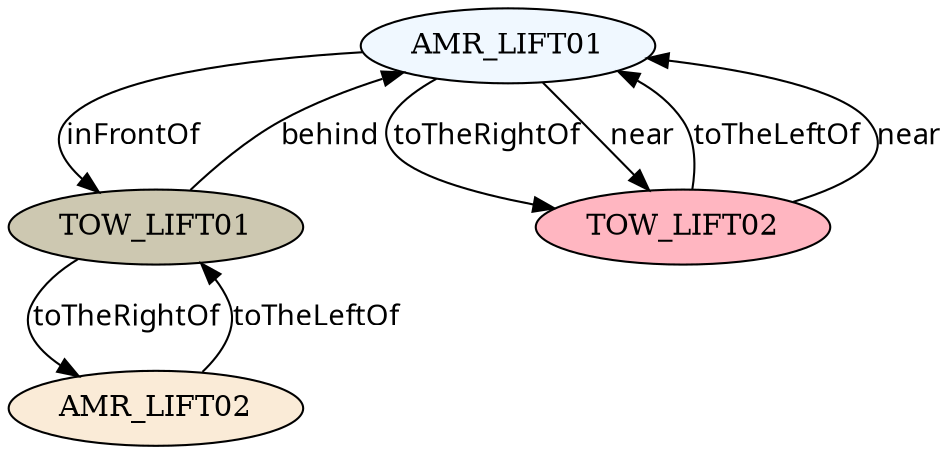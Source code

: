 // The Scene Graph
digraph {
	node [fillcolor=aliceblue style=filled]
	0 [label=AMR_LIFT01]
	node [fillcolor=antiquewhite style=filled]
	1 [label=AMR_LIFT02]
	node [fillcolor=cornsilk3 style=filled]
	2 [label=TOW_LIFT01]
	node [fillcolor=lightpink style=filled]
	3 [label=TOW_LIFT02]
	edge [color=black fontname=Sans style=filled]
	0 -> 2 [label=inFrontOf]
	0 -> 3 [label=toTheRightOf]
	0 -> 3 [label=near]
	1 -> 2 [label=toTheLeftOf]
	2 -> 0 [label=behind]
	2 -> 1 [label=toTheRightOf]
	3 -> 0 [label=toTheLeftOf]
	3 -> 0 [label=near]
}

